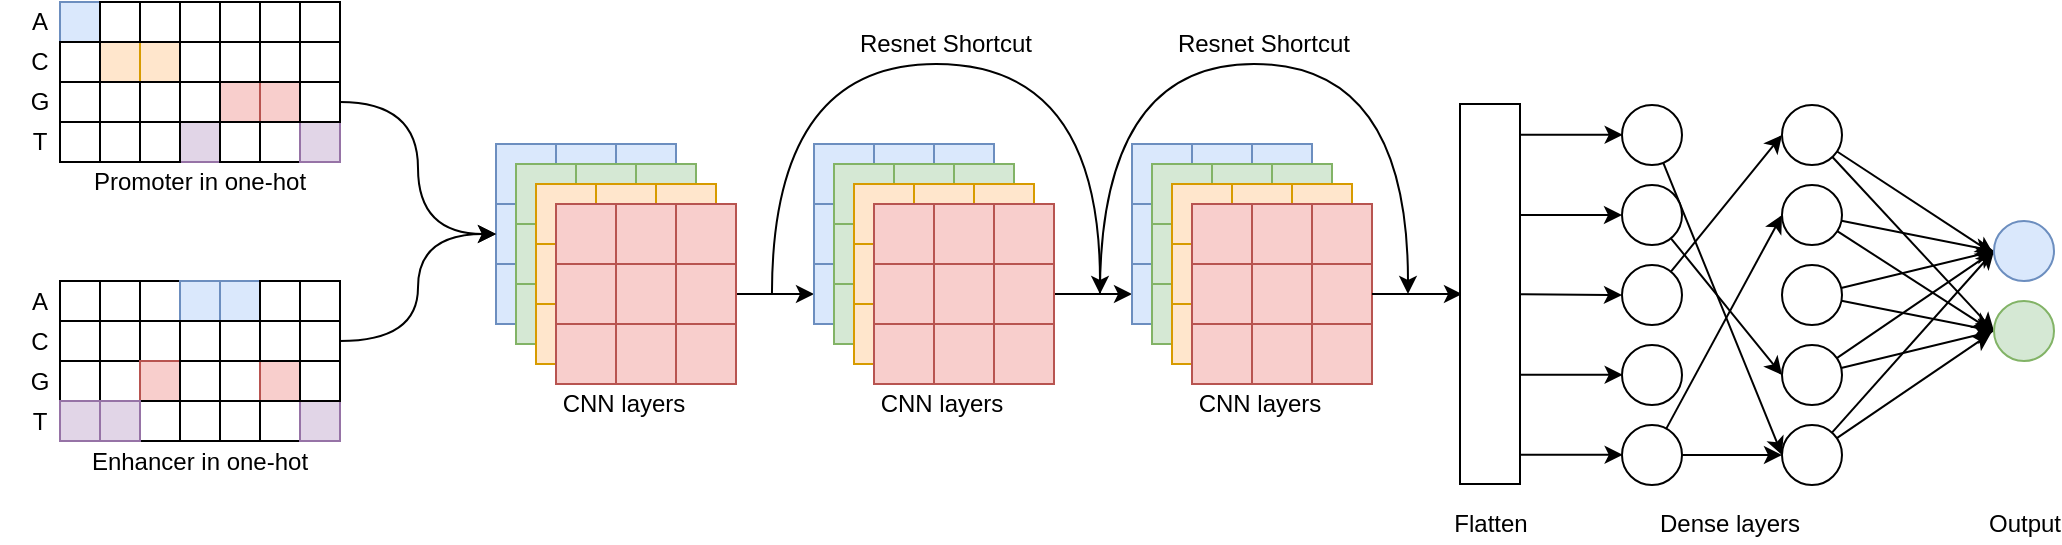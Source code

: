 <mxfile version="14.8.5" type="github">
  <diagram id="KxuiyelQ4g_LW83yEsCo" name="Page-1">
    <mxGraphModel dx="677" dy="363" grid="1" gridSize="10" guides="1" tooltips="1" connect="1" arrows="1" fold="1" page="1" pageScale="1" pageWidth="4681" pageHeight="3300" math="0" shadow="0">
      <root>
        <mxCell id="0" />
        <mxCell id="1" parent="0" />
        <mxCell id="kqRgGIrwKwdqKhj7u-J3-432" value="&lt;div&gt;CNN layers&lt;/div&gt;" style="text;html=1;strokeColor=none;fillColor=none;align=center;verticalAlign=middle;whiteSpace=wrap;rounded=0;" vertex="1" parent="1">
          <mxGeometry x="377" y="650" width="250" height="20" as="geometry" />
        </mxCell>
        <mxCell id="kqRgGIrwKwdqKhj7u-J3-433" value="" style="whiteSpace=wrap;html=1;aspect=fixed;fillColor=#dae8fc;strokeColor=#6c8ebf;" vertex="1" parent="1">
          <mxGeometry x="438" y="530" width="30" height="30" as="geometry" />
        </mxCell>
        <mxCell id="kqRgGIrwKwdqKhj7u-J3-434" value="" style="whiteSpace=wrap;html=1;aspect=fixed;fillColor=#dae8fc;strokeColor=#6c8ebf;" vertex="1" parent="1">
          <mxGeometry x="468" y="530" width="30" height="30" as="geometry" />
        </mxCell>
        <mxCell id="kqRgGIrwKwdqKhj7u-J3-435" value="" style="whiteSpace=wrap;html=1;aspect=fixed;fillColor=#dae8fc;strokeColor=#6c8ebf;" vertex="1" parent="1">
          <mxGeometry x="498" y="530" width="30" height="30" as="geometry" />
        </mxCell>
        <mxCell id="kqRgGIrwKwdqKhj7u-J3-436" value="" style="whiteSpace=wrap;html=1;aspect=fixed;fillColor=#dae8fc;strokeColor=#6c8ebf;" vertex="1" parent="1">
          <mxGeometry x="438" y="560" width="30" height="30" as="geometry" />
        </mxCell>
        <mxCell id="kqRgGIrwKwdqKhj7u-J3-437" value="" style="whiteSpace=wrap;html=1;aspect=fixed;fillColor=#dae8fc;strokeColor=#6c8ebf;" vertex="1" parent="1">
          <mxGeometry x="468" y="560" width="30" height="30" as="geometry" />
        </mxCell>
        <mxCell id="kqRgGIrwKwdqKhj7u-J3-438" value="" style="whiteSpace=wrap;html=1;aspect=fixed;fillColor=#dae8fc;strokeColor=#6c8ebf;" vertex="1" parent="1">
          <mxGeometry x="498" y="560" width="30" height="30" as="geometry" />
        </mxCell>
        <mxCell id="kqRgGIrwKwdqKhj7u-J3-439" value="" style="whiteSpace=wrap;html=1;aspect=fixed;fillColor=#dae8fc;strokeColor=#6c8ebf;" vertex="1" parent="1">
          <mxGeometry x="438" y="590" width="30" height="30" as="geometry" />
        </mxCell>
        <mxCell id="kqRgGIrwKwdqKhj7u-J3-440" value="" style="whiteSpace=wrap;html=1;aspect=fixed;fillColor=#dae8fc;strokeColor=#6c8ebf;" vertex="1" parent="1">
          <mxGeometry x="468" y="590" width="30" height="30" as="geometry" />
        </mxCell>
        <mxCell id="kqRgGIrwKwdqKhj7u-J3-441" value="" style="whiteSpace=wrap;html=1;aspect=fixed;fillColor=#dae8fc;strokeColor=#6c8ebf;" vertex="1" parent="1">
          <mxGeometry x="498" y="590" width="30" height="30" as="geometry" />
        </mxCell>
        <mxCell id="kqRgGIrwKwdqKhj7u-J3-442" value="" style="whiteSpace=wrap;html=1;aspect=fixed;fillColor=#d5e8d4;strokeColor=#82b366;" vertex="1" parent="1">
          <mxGeometry x="448" y="540" width="30" height="30" as="geometry" />
        </mxCell>
        <mxCell id="kqRgGIrwKwdqKhj7u-J3-443" value="" style="whiteSpace=wrap;html=1;aspect=fixed;fillColor=#d5e8d4;strokeColor=#82b366;" vertex="1" parent="1">
          <mxGeometry x="478" y="540" width="30" height="30" as="geometry" />
        </mxCell>
        <mxCell id="kqRgGIrwKwdqKhj7u-J3-444" value="" style="whiteSpace=wrap;html=1;aspect=fixed;fillColor=#d5e8d4;strokeColor=#82b366;" vertex="1" parent="1">
          <mxGeometry x="508" y="540" width="30" height="30" as="geometry" />
        </mxCell>
        <mxCell id="kqRgGIrwKwdqKhj7u-J3-445" value="" style="whiteSpace=wrap;html=1;aspect=fixed;fillColor=#d5e8d4;strokeColor=#82b366;" vertex="1" parent="1">
          <mxGeometry x="448" y="570" width="30" height="30" as="geometry" />
        </mxCell>
        <mxCell id="kqRgGIrwKwdqKhj7u-J3-446" value="" style="whiteSpace=wrap;html=1;aspect=fixed;fillColor=#d5e8d4;strokeColor=#82b366;" vertex="1" parent="1">
          <mxGeometry x="478" y="570" width="30" height="30" as="geometry" />
        </mxCell>
        <mxCell id="kqRgGIrwKwdqKhj7u-J3-447" value="" style="whiteSpace=wrap;html=1;aspect=fixed;fillColor=#d5e8d4;strokeColor=#82b366;" vertex="1" parent="1">
          <mxGeometry x="508" y="570" width="30" height="30" as="geometry" />
        </mxCell>
        <mxCell id="kqRgGIrwKwdqKhj7u-J3-448" value="" style="whiteSpace=wrap;html=1;aspect=fixed;fillColor=#d5e8d4;strokeColor=#82b366;" vertex="1" parent="1">
          <mxGeometry x="448" y="600" width="30" height="30" as="geometry" />
        </mxCell>
        <mxCell id="kqRgGIrwKwdqKhj7u-J3-449" value="" style="whiteSpace=wrap;html=1;aspect=fixed;fillColor=#d5e8d4;strokeColor=#82b366;" vertex="1" parent="1">
          <mxGeometry x="478" y="600" width="30" height="30" as="geometry" />
        </mxCell>
        <mxCell id="kqRgGIrwKwdqKhj7u-J3-450" value="" style="whiteSpace=wrap;html=1;aspect=fixed;fillColor=#d5e8d4;strokeColor=#82b366;" vertex="1" parent="1">
          <mxGeometry x="508" y="600" width="30" height="30" as="geometry" />
        </mxCell>
        <mxCell id="kqRgGIrwKwdqKhj7u-J3-451" value="" style="whiteSpace=wrap;html=1;aspect=fixed;fillColor=#ffe6cc;strokeColor=#d79b00;" vertex="1" parent="1">
          <mxGeometry x="458" y="550" width="30" height="30" as="geometry" />
        </mxCell>
        <mxCell id="kqRgGIrwKwdqKhj7u-J3-452" value="" style="whiteSpace=wrap;html=1;aspect=fixed;fillColor=#ffe6cc;strokeColor=#d79b00;" vertex="1" parent="1">
          <mxGeometry x="488" y="550" width="30" height="30" as="geometry" />
        </mxCell>
        <mxCell id="kqRgGIrwKwdqKhj7u-J3-453" value="" style="whiteSpace=wrap;html=1;aspect=fixed;fillColor=#ffe6cc;strokeColor=#d79b00;" vertex="1" parent="1">
          <mxGeometry x="518" y="550" width="30" height="30" as="geometry" />
        </mxCell>
        <mxCell id="kqRgGIrwKwdqKhj7u-J3-454" value="" style="whiteSpace=wrap;html=1;aspect=fixed;fillColor=#ffe6cc;strokeColor=#d79b00;" vertex="1" parent="1">
          <mxGeometry x="458" y="580" width="30" height="30" as="geometry" />
        </mxCell>
        <mxCell id="kqRgGIrwKwdqKhj7u-J3-455" value="" style="whiteSpace=wrap;html=1;aspect=fixed;fillColor=#ffe6cc;strokeColor=#d79b00;" vertex="1" parent="1">
          <mxGeometry x="488" y="580" width="30" height="30" as="geometry" />
        </mxCell>
        <mxCell id="kqRgGIrwKwdqKhj7u-J3-456" value="" style="whiteSpace=wrap;html=1;aspect=fixed;fillColor=#ffe6cc;strokeColor=#d79b00;" vertex="1" parent="1">
          <mxGeometry x="518" y="580" width="30" height="30" as="geometry" />
        </mxCell>
        <mxCell id="kqRgGIrwKwdqKhj7u-J3-457" value="" style="whiteSpace=wrap;html=1;aspect=fixed;fillColor=#ffe6cc;strokeColor=#d79b00;" vertex="1" parent="1">
          <mxGeometry x="458" y="610" width="30" height="30" as="geometry" />
        </mxCell>
        <mxCell id="kqRgGIrwKwdqKhj7u-J3-458" value="" style="whiteSpace=wrap;html=1;aspect=fixed;fillColor=#ffe6cc;strokeColor=#d79b00;" vertex="1" parent="1">
          <mxGeometry x="488" y="610" width="30" height="30" as="geometry" />
        </mxCell>
        <mxCell id="kqRgGIrwKwdqKhj7u-J3-459" value="" style="whiteSpace=wrap;html=1;aspect=fixed;fillColor=#ffe6cc;strokeColor=#d79b00;" vertex="1" parent="1">
          <mxGeometry x="518" y="610" width="30" height="30" as="geometry" />
        </mxCell>
        <mxCell id="kqRgGIrwKwdqKhj7u-J3-460" value="" style="whiteSpace=wrap;html=1;aspect=fixed;fillColor=#f8cecc;strokeColor=#b85450;" vertex="1" parent="1">
          <mxGeometry x="468" y="560" width="30" height="30" as="geometry" />
        </mxCell>
        <mxCell id="kqRgGIrwKwdqKhj7u-J3-461" value="" style="whiteSpace=wrap;html=1;aspect=fixed;fillColor=#f8cecc;strokeColor=#b85450;" vertex="1" parent="1">
          <mxGeometry x="498" y="560" width="30" height="30" as="geometry" />
        </mxCell>
        <mxCell id="kqRgGIrwKwdqKhj7u-J3-462" value="" style="whiteSpace=wrap;html=1;aspect=fixed;fillColor=#f8cecc;strokeColor=#b85450;" vertex="1" parent="1">
          <mxGeometry x="528" y="560" width="30" height="30" as="geometry" />
        </mxCell>
        <mxCell id="kqRgGIrwKwdqKhj7u-J3-463" value="" style="whiteSpace=wrap;html=1;aspect=fixed;fillColor=#f8cecc;strokeColor=#b85450;" vertex="1" parent="1">
          <mxGeometry x="468" y="590" width="30" height="30" as="geometry" />
        </mxCell>
        <mxCell id="kqRgGIrwKwdqKhj7u-J3-464" value="" style="whiteSpace=wrap;html=1;aspect=fixed;fillColor=#f8cecc;strokeColor=#b85450;" vertex="1" parent="1">
          <mxGeometry x="498" y="590" width="30" height="30" as="geometry" />
        </mxCell>
        <mxCell id="kqRgGIrwKwdqKhj7u-J3-543" style="edgeStyle=orthogonalEdgeStyle;curved=1;rounded=0;orthogonalLoop=1;jettySize=auto;html=1;entryX=0;entryY=0.5;entryDx=0;entryDy=0;" edge="1" parent="1" source="kqRgGIrwKwdqKhj7u-J3-465" target="kqRgGIrwKwdqKhj7u-J3-476">
          <mxGeometry relative="1" as="geometry" />
        </mxCell>
        <mxCell id="kqRgGIrwKwdqKhj7u-J3-465" value="" style="whiteSpace=wrap;html=1;aspect=fixed;fillColor=#f8cecc;strokeColor=#b85450;" vertex="1" parent="1">
          <mxGeometry x="528" y="590" width="30" height="30" as="geometry" />
        </mxCell>
        <mxCell id="kqRgGIrwKwdqKhj7u-J3-466" value="" style="whiteSpace=wrap;html=1;aspect=fixed;fillColor=#f8cecc;strokeColor=#b85450;" vertex="1" parent="1">
          <mxGeometry x="468" y="620" width="30" height="30" as="geometry" />
        </mxCell>
        <mxCell id="kqRgGIrwKwdqKhj7u-J3-467" value="" style="whiteSpace=wrap;html=1;aspect=fixed;fillColor=#f8cecc;strokeColor=#b85450;" vertex="1" parent="1">
          <mxGeometry x="498" y="620" width="30" height="30" as="geometry" />
        </mxCell>
        <mxCell id="kqRgGIrwKwdqKhj7u-J3-468" value="" style="whiteSpace=wrap;html=1;aspect=fixed;fillColor=#f8cecc;strokeColor=#b85450;" vertex="1" parent="1">
          <mxGeometry x="528" y="620" width="30" height="30" as="geometry" />
        </mxCell>
        <mxCell id="kqRgGIrwKwdqKhj7u-J3-469" value="&lt;div&gt;CNN layers&lt;/div&gt;" style="text;html=1;strokeColor=none;fillColor=none;align=center;verticalAlign=middle;whiteSpace=wrap;rounded=0;" vertex="1" parent="1">
          <mxGeometry x="536" y="650" width="250" height="20" as="geometry" />
        </mxCell>
        <mxCell id="kqRgGIrwKwdqKhj7u-J3-470" value="" style="whiteSpace=wrap;html=1;aspect=fixed;fillColor=#dae8fc;strokeColor=#6c8ebf;" vertex="1" parent="1">
          <mxGeometry x="597" y="530" width="30" height="30" as="geometry" />
        </mxCell>
        <mxCell id="kqRgGIrwKwdqKhj7u-J3-471" value="" style="whiteSpace=wrap;html=1;aspect=fixed;fillColor=#dae8fc;strokeColor=#6c8ebf;" vertex="1" parent="1">
          <mxGeometry x="627" y="530" width="30" height="30" as="geometry" />
        </mxCell>
        <mxCell id="kqRgGIrwKwdqKhj7u-J3-472" value="" style="whiteSpace=wrap;html=1;aspect=fixed;fillColor=#dae8fc;strokeColor=#6c8ebf;" vertex="1" parent="1">
          <mxGeometry x="657" y="530" width="30" height="30" as="geometry" />
        </mxCell>
        <mxCell id="kqRgGIrwKwdqKhj7u-J3-473" value="" style="whiteSpace=wrap;html=1;aspect=fixed;fillColor=#dae8fc;strokeColor=#6c8ebf;" vertex="1" parent="1">
          <mxGeometry x="597" y="560" width="30" height="30" as="geometry" />
        </mxCell>
        <mxCell id="kqRgGIrwKwdqKhj7u-J3-474" value="" style="whiteSpace=wrap;html=1;aspect=fixed;fillColor=#dae8fc;strokeColor=#6c8ebf;" vertex="1" parent="1">
          <mxGeometry x="627" y="560" width="30" height="30" as="geometry" />
        </mxCell>
        <mxCell id="kqRgGIrwKwdqKhj7u-J3-475" value="" style="whiteSpace=wrap;html=1;aspect=fixed;fillColor=#dae8fc;strokeColor=#6c8ebf;" vertex="1" parent="1">
          <mxGeometry x="657" y="560" width="30" height="30" as="geometry" />
        </mxCell>
        <mxCell id="kqRgGIrwKwdqKhj7u-J3-476" value="" style="whiteSpace=wrap;html=1;aspect=fixed;fillColor=#dae8fc;strokeColor=#6c8ebf;" vertex="1" parent="1">
          <mxGeometry x="597" y="590" width="30" height="30" as="geometry" />
        </mxCell>
        <mxCell id="kqRgGIrwKwdqKhj7u-J3-477" value="" style="whiteSpace=wrap;html=1;aspect=fixed;fillColor=#dae8fc;strokeColor=#6c8ebf;" vertex="1" parent="1">
          <mxGeometry x="627" y="590" width="30" height="30" as="geometry" />
        </mxCell>
        <mxCell id="kqRgGIrwKwdqKhj7u-J3-478" value="" style="whiteSpace=wrap;html=1;aspect=fixed;fillColor=#dae8fc;strokeColor=#6c8ebf;" vertex="1" parent="1">
          <mxGeometry x="657" y="590" width="30" height="30" as="geometry" />
        </mxCell>
        <mxCell id="kqRgGIrwKwdqKhj7u-J3-479" value="" style="whiteSpace=wrap;html=1;aspect=fixed;fillColor=#d5e8d4;strokeColor=#82b366;" vertex="1" parent="1">
          <mxGeometry x="607" y="540" width="30" height="30" as="geometry" />
        </mxCell>
        <mxCell id="kqRgGIrwKwdqKhj7u-J3-480" value="" style="whiteSpace=wrap;html=1;aspect=fixed;fillColor=#d5e8d4;strokeColor=#82b366;" vertex="1" parent="1">
          <mxGeometry x="637" y="540" width="30" height="30" as="geometry" />
        </mxCell>
        <mxCell id="kqRgGIrwKwdqKhj7u-J3-481" value="" style="whiteSpace=wrap;html=1;aspect=fixed;fillColor=#d5e8d4;strokeColor=#82b366;" vertex="1" parent="1">
          <mxGeometry x="667" y="540" width="30" height="30" as="geometry" />
        </mxCell>
        <mxCell id="kqRgGIrwKwdqKhj7u-J3-482" value="" style="whiteSpace=wrap;html=1;aspect=fixed;fillColor=#d5e8d4;strokeColor=#82b366;" vertex="1" parent="1">
          <mxGeometry x="607" y="570" width="30" height="30" as="geometry" />
        </mxCell>
        <mxCell id="kqRgGIrwKwdqKhj7u-J3-483" value="" style="whiteSpace=wrap;html=1;aspect=fixed;fillColor=#d5e8d4;strokeColor=#82b366;" vertex="1" parent="1">
          <mxGeometry x="637" y="570" width="30" height="30" as="geometry" />
        </mxCell>
        <mxCell id="kqRgGIrwKwdqKhj7u-J3-484" value="" style="whiteSpace=wrap;html=1;aspect=fixed;fillColor=#d5e8d4;strokeColor=#82b366;" vertex="1" parent="1">
          <mxGeometry x="667" y="570" width="30" height="30" as="geometry" />
        </mxCell>
        <mxCell id="kqRgGIrwKwdqKhj7u-J3-485" value="" style="whiteSpace=wrap;html=1;aspect=fixed;fillColor=#d5e8d4;strokeColor=#82b366;" vertex="1" parent="1">
          <mxGeometry x="607" y="600" width="30" height="30" as="geometry" />
        </mxCell>
        <mxCell id="kqRgGIrwKwdqKhj7u-J3-486" value="" style="whiteSpace=wrap;html=1;aspect=fixed;fillColor=#d5e8d4;strokeColor=#82b366;" vertex="1" parent="1">
          <mxGeometry x="637" y="600" width="30" height="30" as="geometry" />
        </mxCell>
        <mxCell id="kqRgGIrwKwdqKhj7u-J3-487" value="" style="whiteSpace=wrap;html=1;aspect=fixed;fillColor=#d5e8d4;strokeColor=#82b366;" vertex="1" parent="1">
          <mxGeometry x="667" y="600" width="30" height="30" as="geometry" />
        </mxCell>
        <mxCell id="kqRgGIrwKwdqKhj7u-J3-488" value="" style="whiteSpace=wrap;html=1;aspect=fixed;fillColor=#ffe6cc;strokeColor=#d79b00;" vertex="1" parent="1">
          <mxGeometry x="617" y="550" width="30" height="30" as="geometry" />
        </mxCell>
        <mxCell id="kqRgGIrwKwdqKhj7u-J3-489" value="" style="whiteSpace=wrap;html=1;aspect=fixed;fillColor=#ffe6cc;strokeColor=#d79b00;" vertex="1" parent="1">
          <mxGeometry x="647" y="550" width="30" height="30" as="geometry" />
        </mxCell>
        <mxCell id="kqRgGIrwKwdqKhj7u-J3-490" value="" style="whiteSpace=wrap;html=1;aspect=fixed;fillColor=#ffe6cc;strokeColor=#d79b00;" vertex="1" parent="1">
          <mxGeometry x="677" y="550" width="30" height="30" as="geometry" />
        </mxCell>
        <mxCell id="kqRgGIrwKwdqKhj7u-J3-491" value="" style="whiteSpace=wrap;html=1;aspect=fixed;fillColor=#ffe6cc;strokeColor=#d79b00;" vertex="1" parent="1">
          <mxGeometry x="617" y="580" width="30" height="30" as="geometry" />
        </mxCell>
        <mxCell id="kqRgGIrwKwdqKhj7u-J3-492" value="" style="whiteSpace=wrap;html=1;aspect=fixed;fillColor=#ffe6cc;strokeColor=#d79b00;" vertex="1" parent="1">
          <mxGeometry x="647" y="580" width="30" height="30" as="geometry" />
        </mxCell>
        <mxCell id="kqRgGIrwKwdqKhj7u-J3-493" value="" style="whiteSpace=wrap;html=1;aspect=fixed;fillColor=#ffe6cc;strokeColor=#d79b00;" vertex="1" parent="1">
          <mxGeometry x="677" y="580" width="30" height="30" as="geometry" />
        </mxCell>
        <mxCell id="kqRgGIrwKwdqKhj7u-J3-494" value="" style="whiteSpace=wrap;html=1;aspect=fixed;fillColor=#ffe6cc;strokeColor=#d79b00;" vertex="1" parent="1">
          <mxGeometry x="617" y="610" width="30" height="30" as="geometry" />
        </mxCell>
        <mxCell id="kqRgGIrwKwdqKhj7u-J3-495" value="" style="whiteSpace=wrap;html=1;aspect=fixed;fillColor=#ffe6cc;strokeColor=#d79b00;" vertex="1" parent="1">
          <mxGeometry x="647" y="610" width="30" height="30" as="geometry" />
        </mxCell>
        <mxCell id="kqRgGIrwKwdqKhj7u-J3-496" value="" style="whiteSpace=wrap;html=1;aspect=fixed;fillColor=#ffe6cc;strokeColor=#d79b00;" vertex="1" parent="1">
          <mxGeometry x="677" y="610" width="30" height="30" as="geometry" />
        </mxCell>
        <mxCell id="kqRgGIrwKwdqKhj7u-J3-497" value="" style="whiteSpace=wrap;html=1;aspect=fixed;fillColor=#f8cecc;strokeColor=#b85450;" vertex="1" parent="1">
          <mxGeometry x="627" y="560" width="30" height="30" as="geometry" />
        </mxCell>
        <mxCell id="kqRgGIrwKwdqKhj7u-J3-498" value="" style="whiteSpace=wrap;html=1;aspect=fixed;fillColor=#f8cecc;strokeColor=#b85450;" vertex="1" parent="1">
          <mxGeometry x="657" y="560" width="30" height="30" as="geometry" />
        </mxCell>
        <mxCell id="kqRgGIrwKwdqKhj7u-J3-499" value="" style="whiteSpace=wrap;html=1;aspect=fixed;fillColor=#f8cecc;strokeColor=#b85450;" vertex="1" parent="1">
          <mxGeometry x="687" y="560" width="30" height="30" as="geometry" />
        </mxCell>
        <mxCell id="kqRgGIrwKwdqKhj7u-J3-500" value="" style="whiteSpace=wrap;html=1;aspect=fixed;fillColor=#f8cecc;strokeColor=#b85450;" vertex="1" parent="1">
          <mxGeometry x="627" y="590" width="30" height="30" as="geometry" />
        </mxCell>
        <mxCell id="kqRgGIrwKwdqKhj7u-J3-501" value="" style="whiteSpace=wrap;html=1;aspect=fixed;fillColor=#f8cecc;strokeColor=#b85450;" vertex="1" parent="1">
          <mxGeometry x="657" y="590" width="30" height="30" as="geometry" />
        </mxCell>
        <mxCell id="kqRgGIrwKwdqKhj7u-J3-544" style="edgeStyle=orthogonalEdgeStyle;curved=1;rounded=0;orthogonalLoop=1;jettySize=auto;html=1;entryX=0;entryY=0.5;entryDx=0;entryDy=0;" edge="1" parent="1" source="kqRgGIrwKwdqKhj7u-J3-502" target="kqRgGIrwKwdqKhj7u-J3-513">
          <mxGeometry relative="1" as="geometry" />
        </mxCell>
        <mxCell id="kqRgGIrwKwdqKhj7u-J3-502" value="" style="whiteSpace=wrap;html=1;aspect=fixed;fillColor=#f8cecc;strokeColor=#b85450;" vertex="1" parent="1">
          <mxGeometry x="687" y="590" width="30" height="30" as="geometry" />
        </mxCell>
        <mxCell id="kqRgGIrwKwdqKhj7u-J3-503" value="" style="whiteSpace=wrap;html=1;aspect=fixed;fillColor=#f8cecc;strokeColor=#b85450;" vertex="1" parent="1">
          <mxGeometry x="627" y="620" width="30" height="30" as="geometry" />
        </mxCell>
        <mxCell id="kqRgGIrwKwdqKhj7u-J3-504" value="" style="whiteSpace=wrap;html=1;aspect=fixed;fillColor=#f8cecc;strokeColor=#b85450;" vertex="1" parent="1">
          <mxGeometry x="657" y="620" width="30" height="30" as="geometry" />
        </mxCell>
        <mxCell id="kqRgGIrwKwdqKhj7u-J3-505" value="" style="whiteSpace=wrap;html=1;aspect=fixed;fillColor=#f8cecc;strokeColor=#b85450;" vertex="1" parent="1">
          <mxGeometry x="687" y="620" width="30" height="30" as="geometry" />
        </mxCell>
        <mxCell id="kqRgGIrwKwdqKhj7u-J3-506" value="&lt;div&gt;CNN layers&lt;/div&gt;" style="text;html=1;strokeColor=none;fillColor=none;align=center;verticalAlign=middle;whiteSpace=wrap;rounded=0;" vertex="1" parent="1">
          <mxGeometry x="695" y="650" width="250" height="20" as="geometry" />
        </mxCell>
        <mxCell id="kqRgGIrwKwdqKhj7u-J3-507" value="" style="whiteSpace=wrap;html=1;aspect=fixed;fillColor=#dae8fc;strokeColor=#6c8ebf;" vertex="1" parent="1">
          <mxGeometry x="756" y="530" width="30" height="30" as="geometry" />
        </mxCell>
        <mxCell id="kqRgGIrwKwdqKhj7u-J3-508" value="" style="whiteSpace=wrap;html=1;aspect=fixed;fillColor=#dae8fc;strokeColor=#6c8ebf;" vertex="1" parent="1">
          <mxGeometry x="786" y="530" width="30" height="30" as="geometry" />
        </mxCell>
        <mxCell id="kqRgGIrwKwdqKhj7u-J3-509" value="" style="whiteSpace=wrap;html=1;aspect=fixed;fillColor=#dae8fc;strokeColor=#6c8ebf;" vertex="1" parent="1">
          <mxGeometry x="816" y="530" width="30" height="30" as="geometry" />
        </mxCell>
        <mxCell id="kqRgGIrwKwdqKhj7u-J3-510" value="" style="whiteSpace=wrap;html=1;aspect=fixed;fillColor=#dae8fc;strokeColor=#6c8ebf;" vertex="1" parent="1">
          <mxGeometry x="756" y="560" width="30" height="30" as="geometry" />
        </mxCell>
        <mxCell id="kqRgGIrwKwdqKhj7u-J3-511" value="" style="whiteSpace=wrap;html=1;aspect=fixed;fillColor=#dae8fc;strokeColor=#6c8ebf;" vertex="1" parent="1">
          <mxGeometry x="786" y="560" width="30" height="30" as="geometry" />
        </mxCell>
        <mxCell id="kqRgGIrwKwdqKhj7u-J3-512" value="" style="whiteSpace=wrap;html=1;aspect=fixed;fillColor=#dae8fc;strokeColor=#6c8ebf;" vertex="1" parent="1">
          <mxGeometry x="816" y="560" width="30" height="30" as="geometry" />
        </mxCell>
        <mxCell id="kqRgGIrwKwdqKhj7u-J3-513" value="" style="whiteSpace=wrap;html=1;aspect=fixed;fillColor=#dae8fc;strokeColor=#6c8ebf;" vertex="1" parent="1">
          <mxGeometry x="756" y="590" width="30" height="30" as="geometry" />
        </mxCell>
        <mxCell id="kqRgGIrwKwdqKhj7u-J3-514" value="" style="whiteSpace=wrap;html=1;aspect=fixed;fillColor=#dae8fc;strokeColor=#6c8ebf;" vertex="1" parent="1">
          <mxGeometry x="786" y="590" width="30" height="30" as="geometry" />
        </mxCell>
        <mxCell id="kqRgGIrwKwdqKhj7u-J3-515" value="" style="whiteSpace=wrap;html=1;aspect=fixed;fillColor=#dae8fc;strokeColor=#6c8ebf;" vertex="1" parent="1">
          <mxGeometry x="816" y="590" width="30" height="30" as="geometry" />
        </mxCell>
        <mxCell id="kqRgGIrwKwdqKhj7u-J3-516" value="" style="whiteSpace=wrap;html=1;aspect=fixed;fillColor=#d5e8d4;strokeColor=#82b366;" vertex="1" parent="1">
          <mxGeometry x="766" y="540" width="30" height="30" as="geometry" />
        </mxCell>
        <mxCell id="kqRgGIrwKwdqKhj7u-J3-517" value="" style="whiteSpace=wrap;html=1;aspect=fixed;fillColor=#d5e8d4;strokeColor=#82b366;" vertex="1" parent="1">
          <mxGeometry x="796" y="540" width="30" height="30" as="geometry" />
        </mxCell>
        <mxCell id="kqRgGIrwKwdqKhj7u-J3-518" value="" style="whiteSpace=wrap;html=1;aspect=fixed;fillColor=#d5e8d4;strokeColor=#82b366;" vertex="1" parent="1">
          <mxGeometry x="826" y="540" width="30" height="30" as="geometry" />
        </mxCell>
        <mxCell id="kqRgGIrwKwdqKhj7u-J3-519" value="" style="whiteSpace=wrap;html=1;aspect=fixed;fillColor=#d5e8d4;strokeColor=#82b366;" vertex="1" parent="1">
          <mxGeometry x="766" y="570" width="30" height="30" as="geometry" />
        </mxCell>
        <mxCell id="kqRgGIrwKwdqKhj7u-J3-520" value="" style="whiteSpace=wrap;html=1;aspect=fixed;fillColor=#d5e8d4;strokeColor=#82b366;" vertex="1" parent="1">
          <mxGeometry x="796" y="570" width="30" height="30" as="geometry" />
        </mxCell>
        <mxCell id="kqRgGIrwKwdqKhj7u-J3-521" value="" style="whiteSpace=wrap;html=1;aspect=fixed;fillColor=#d5e8d4;strokeColor=#82b366;" vertex="1" parent="1">
          <mxGeometry x="826" y="570" width="30" height="30" as="geometry" />
        </mxCell>
        <mxCell id="kqRgGIrwKwdqKhj7u-J3-522" value="" style="whiteSpace=wrap;html=1;aspect=fixed;fillColor=#d5e8d4;strokeColor=#82b366;" vertex="1" parent="1">
          <mxGeometry x="766" y="600" width="30" height="30" as="geometry" />
        </mxCell>
        <mxCell id="kqRgGIrwKwdqKhj7u-J3-523" value="" style="whiteSpace=wrap;html=1;aspect=fixed;fillColor=#d5e8d4;strokeColor=#82b366;" vertex="1" parent="1">
          <mxGeometry x="796" y="600" width="30" height="30" as="geometry" />
        </mxCell>
        <mxCell id="kqRgGIrwKwdqKhj7u-J3-524" value="" style="whiteSpace=wrap;html=1;aspect=fixed;fillColor=#d5e8d4;strokeColor=#82b366;" vertex="1" parent="1">
          <mxGeometry x="826" y="600" width="30" height="30" as="geometry" />
        </mxCell>
        <mxCell id="kqRgGIrwKwdqKhj7u-J3-525" value="" style="whiteSpace=wrap;html=1;aspect=fixed;fillColor=#ffe6cc;strokeColor=#d79b00;" vertex="1" parent="1">
          <mxGeometry x="776" y="550" width="30" height="30" as="geometry" />
        </mxCell>
        <mxCell id="kqRgGIrwKwdqKhj7u-J3-526" value="" style="whiteSpace=wrap;html=1;aspect=fixed;fillColor=#ffe6cc;strokeColor=#d79b00;" vertex="1" parent="1">
          <mxGeometry x="806" y="550" width="30" height="30" as="geometry" />
        </mxCell>
        <mxCell id="kqRgGIrwKwdqKhj7u-J3-527" value="" style="whiteSpace=wrap;html=1;aspect=fixed;fillColor=#ffe6cc;strokeColor=#d79b00;" vertex="1" parent="1">
          <mxGeometry x="836" y="550" width="30" height="30" as="geometry" />
        </mxCell>
        <mxCell id="kqRgGIrwKwdqKhj7u-J3-528" value="" style="whiteSpace=wrap;html=1;aspect=fixed;fillColor=#ffe6cc;strokeColor=#d79b00;" vertex="1" parent="1">
          <mxGeometry x="776" y="580" width="30" height="30" as="geometry" />
        </mxCell>
        <mxCell id="kqRgGIrwKwdqKhj7u-J3-529" value="" style="whiteSpace=wrap;html=1;aspect=fixed;fillColor=#ffe6cc;strokeColor=#d79b00;" vertex="1" parent="1">
          <mxGeometry x="806" y="580" width="30" height="30" as="geometry" />
        </mxCell>
        <mxCell id="kqRgGIrwKwdqKhj7u-J3-530" value="" style="whiteSpace=wrap;html=1;aspect=fixed;fillColor=#ffe6cc;strokeColor=#d79b00;" vertex="1" parent="1">
          <mxGeometry x="836" y="580" width="30" height="30" as="geometry" />
        </mxCell>
        <mxCell id="kqRgGIrwKwdqKhj7u-J3-531" value="" style="whiteSpace=wrap;html=1;aspect=fixed;fillColor=#ffe6cc;strokeColor=#d79b00;" vertex="1" parent="1">
          <mxGeometry x="776" y="610" width="30" height="30" as="geometry" />
        </mxCell>
        <mxCell id="kqRgGIrwKwdqKhj7u-J3-532" value="" style="whiteSpace=wrap;html=1;aspect=fixed;fillColor=#ffe6cc;strokeColor=#d79b00;" vertex="1" parent="1">
          <mxGeometry x="806" y="610" width="30" height="30" as="geometry" />
        </mxCell>
        <mxCell id="kqRgGIrwKwdqKhj7u-J3-533" value="" style="whiteSpace=wrap;html=1;aspect=fixed;fillColor=#ffe6cc;strokeColor=#d79b00;" vertex="1" parent="1">
          <mxGeometry x="836" y="610" width="30" height="30" as="geometry" />
        </mxCell>
        <mxCell id="kqRgGIrwKwdqKhj7u-J3-534" value="" style="whiteSpace=wrap;html=1;aspect=fixed;fillColor=#f8cecc;strokeColor=#b85450;" vertex="1" parent="1">
          <mxGeometry x="786" y="560" width="30" height="30" as="geometry" />
        </mxCell>
        <mxCell id="kqRgGIrwKwdqKhj7u-J3-535" value="" style="whiteSpace=wrap;html=1;aspect=fixed;fillColor=#f8cecc;strokeColor=#b85450;" vertex="1" parent="1">
          <mxGeometry x="816" y="560" width="30" height="30" as="geometry" />
        </mxCell>
        <mxCell id="kqRgGIrwKwdqKhj7u-J3-536" value="" style="whiteSpace=wrap;html=1;aspect=fixed;fillColor=#f8cecc;strokeColor=#b85450;" vertex="1" parent="1">
          <mxGeometry x="846" y="560" width="30" height="30" as="geometry" />
        </mxCell>
        <mxCell id="kqRgGIrwKwdqKhj7u-J3-537" value="" style="whiteSpace=wrap;html=1;aspect=fixed;fillColor=#f8cecc;strokeColor=#b85450;" vertex="1" parent="1">
          <mxGeometry x="786" y="590" width="30" height="30" as="geometry" />
        </mxCell>
        <mxCell id="kqRgGIrwKwdqKhj7u-J3-538" value="" style="whiteSpace=wrap;html=1;aspect=fixed;fillColor=#f8cecc;strokeColor=#b85450;" vertex="1" parent="1">
          <mxGeometry x="816" y="590" width="30" height="30" as="geometry" />
        </mxCell>
        <mxCell id="kqRgGIrwKwdqKhj7u-J3-539" value="" style="whiteSpace=wrap;html=1;aspect=fixed;fillColor=#f8cecc;strokeColor=#b85450;" vertex="1" parent="1">
          <mxGeometry x="846" y="590" width="30" height="30" as="geometry" />
        </mxCell>
        <mxCell id="kqRgGIrwKwdqKhj7u-J3-540" value="" style="whiteSpace=wrap;html=1;aspect=fixed;fillColor=#f8cecc;strokeColor=#b85450;" vertex="1" parent="1">
          <mxGeometry x="786" y="620" width="30" height="30" as="geometry" />
        </mxCell>
        <mxCell id="kqRgGIrwKwdqKhj7u-J3-541" value="" style="whiteSpace=wrap;html=1;aspect=fixed;fillColor=#f8cecc;strokeColor=#b85450;" vertex="1" parent="1">
          <mxGeometry x="816" y="620" width="30" height="30" as="geometry" />
        </mxCell>
        <mxCell id="kqRgGIrwKwdqKhj7u-J3-542" value="" style="whiteSpace=wrap;html=1;aspect=fixed;fillColor=#f8cecc;strokeColor=#b85450;" vertex="1" parent="1">
          <mxGeometry x="846" y="620" width="30" height="30" as="geometry" />
        </mxCell>
        <mxCell id="kqRgGIrwKwdqKhj7u-J3-545" style="edgeStyle=orthogonalEdgeStyle;curved=1;rounded=0;orthogonalLoop=1;jettySize=auto;html=1;" edge="1" parent="1">
          <mxGeometry relative="1" as="geometry">
            <mxPoint x="740" y="605" as="targetPoint" />
            <mxPoint x="575.97" y="604.97" as="sourcePoint" />
            <Array as="points">
              <mxPoint x="576" y="490" />
              <mxPoint x="740" y="490" />
            </Array>
          </mxGeometry>
        </mxCell>
        <mxCell id="kqRgGIrwKwdqKhj7u-J3-546" value="Resnet Shortcut" style="text;html=1;strokeColor=none;fillColor=none;align=center;verticalAlign=middle;whiteSpace=wrap;rounded=0;" vertex="1" parent="1">
          <mxGeometry x="697" y="470" width="250" height="20" as="geometry" />
        </mxCell>
        <mxCell id="kqRgGIrwKwdqKhj7u-J3-547" style="edgeStyle=orthogonalEdgeStyle;rounded=0;orthogonalLoop=1;jettySize=auto;html=1;entryX=0;entryY=0.5;entryDx=0;entryDy=0;" edge="1" parent="1">
          <mxGeometry relative="1" as="geometry">
            <mxPoint x="876" y="605" as="sourcePoint" />
            <mxPoint x="921" y="605" as="targetPoint" />
            <Array as="points">
              <mxPoint x="891" y="605" />
              <mxPoint x="891" y="605" />
            </Array>
          </mxGeometry>
        </mxCell>
        <mxCell id="kqRgGIrwKwdqKhj7u-J3-571" value="Dense layers" style="text;html=1;strokeColor=none;fillColor=none;align=center;verticalAlign=middle;whiteSpace=wrap;rounded=0;" vertex="1" parent="1">
          <mxGeometry x="1010" y="709.5" width="90" height="20" as="geometry" />
        </mxCell>
        <mxCell id="kqRgGIrwKwdqKhj7u-J3-572" value="Flatten" style="text;html=1;strokeColor=none;fillColor=none;align=center;verticalAlign=middle;whiteSpace=wrap;rounded=0;" vertex="1" parent="1">
          <mxGeometry x="924.5" y="709.5" width="21" height="20" as="geometry" />
        </mxCell>
        <mxCell id="kqRgGIrwKwdqKhj7u-J3-573" style="edgeStyle=none;rounded=1;jumpSize=20;orthogonalLoop=1;jettySize=auto;html=1;entryX=0;entryY=0.5;entryDx=0;entryDy=0;strokeWidth=1;" edge="1" parent="1" source="kqRgGIrwKwdqKhj7u-J3-574" target="kqRgGIrwKwdqKhj7u-J3-597">
          <mxGeometry relative="1" as="geometry" />
        </mxCell>
        <mxCell id="kqRgGIrwKwdqKhj7u-J3-574" value="" style="ellipse;whiteSpace=wrap;html=1;aspect=fixed;" vertex="1" parent="1">
          <mxGeometry x="1001" y="510.5" width="30" height="30" as="geometry" />
        </mxCell>
        <mxCell id="kqRgGIrwKwdqKhj7u-J3-575" style="edgeStyle=none;rounded=1;jumpSize=20;orthogonalLoop=1;jettySize=auto;html=1;entryX=0;entryY=0.5;entryDx=0;entryDy=0;strokeWidth=1;" edge="1" parent="1" source="kqRgGIrwKwdqKhj7u-J3-576" target="kqRgGIrwKwdqKhj7u-J3-594">
          <mxGeometry relative="1" as="geometry" />
        </mxCell>
        <mxCell id="kqRgGIrwKwdqKhj7u-J3-576" value="" style="ellipse;whiteSpace=wrap;html=1;aspect=fixed;" vertex="1" parent="1">
          <mxGeometry x="1001" y="550.5" width="30" height="30" as="geometry" />
        </mxCell>
        <mxCell id="kqRgGIrwKwdqKhj7u-J3-577" style="edgeStyle=none;rounded=1;jumpSize=20;orthogonalLoop=1;jettySize=auto;html=1;entryX=0;entryY=0.5;entryDx=0;entryDy=0;strokeWidth=1;" edge="1" parent="1" source="kqRgGIrwKwdqKhj7u-J3-578" target="kqRgGIrwKwdqKhj7u-J3-585">
          <mxGeometry relative="1" as="geometry" />
        </mxCell>
        <mxCell id="kqRgGIrwKwdqKhj7u-J3-578" value="" style="ellipse;whiteSpace=wrap;html=1;aspect=fixed;" vertex="1" parent="1">
          <mxGeometry x="1001" y="590.5" width="30" height="30" as="geometry" />
        </mxCell>
        <mxCell id="kqRgGIrwKwdqKhj7u-J3-579" value="" style="ellipse;whiteSpace=wrap;html=1;aspect=fixed;" vertex="1" parent="1">
          <mxGeometry x="1001" y="630.5" width="30" height="30" as="geometry" />
        </mxCell>
        <mxCell id="kqRgGIrwKwdqKhj7u-J3-580" style="edgeStyle=none;rounded=1;jumpSize=20;orthogonalLoop=1;jettySize=auto;html=1;entryX=0;entryY=0.5;entryDx=0;entryDy=0;strokeWidth=1;" edge="1" parent="1" source="kqRgGIrwKwdqKhj7u-J3-582" target="kqRgGIrwKwdqKhj7u-J3-588">
          <mxGeometry relative="1" as="geometry" />
        </mxCell>
        <mxCell id="kqRgGIrwKwdqKhj7u-J3-581" style="edgeStyle=none;rounded=1;jumpSize=20;orthogonalLoop=1;jettySize=auto;html=1;entryX=0;entryY=0.5;entryDx=0;entryDy=0;strokeWidth=1;" edge="1" parent="1" source="kqRgGIrwKwdqKhj7u-J3-582" target="kqRgGIrwKwdqKhj7u-J3-597">
          <mxGeometry relative="1" as="geometry" />
        </mxCell>
        <mxCell id="kqRgGIrwKwdqKhj7u-J3-582" value="" style="ellipse;whiteSpace=wrap;html=1;aspect=fixed;" vertex="1" parent="1">
          <mxGeometry x="1001" y="670.5" width="30" height="30" as="geometry" />
        </mxCell>
        <mxCell id="kqRgGIrwKwdqKhj7u-J3-583" style="edgeStyle=none;rounded=1;jumpSize=20;orthogonalLoop=1;jettySize=auto;html=1;entryX=0;entryY=0.5;entryDx=0;entryDy=0;strokeWidth=1;" edge="1" parent="1" source="kqRgGIrwKwdqKhj7u-J3-585" target="kqRgGIrwKwdqKhj7u-J3-600">
          <mxGeometry relative="1" as="geometry" />
        </mxCell>
        <mxCell id="kqRgGIrwKwdqKhj7u-J3-584" style="edgeStyle=none;rounded=1;jumpSize=20;orthogonalLoop=1;jettySize=auto;html=1;strokeWidth=1;entryX=-0.001;entryY=0.557;entryDx=0;entryDy=0;entryPerimeter=0;" edge="1" parent="1" source="kqRgGIrwKwdqKhj7u-J3-585" target="kqRgGIrwKwdqKhj7u-J3-599">
          <mxGeometry relative="1" as="geometry">
            <mxPoint x="1181" y="605.5" as="targetPoint" />
          </mxGeometry>
        </mxCell>
        <mxCell id="kqRgGIrwKwdqKhj7u-J3-585" value="" style="ellipse;whiteSpace=wrap;html=1;aspect=fixed;" vertex="1" parent="1">
          <mxGeometry x="1081" y="510.5" width="30" height="30" as="geometry" />
        </mxCell>
        <mxCell id="kqRgGIrwKwdqKhj7u-J3-586" style="edgeStyle=none;rounded=1;jumpSize=20;orthogonalLoop=1;jettySize=auto;html=1;entryX=0;entryY=0.5;entryDx=0;entryDy=0;strokeWidth=1;" edge="1" parent="1" source="kqRgGIrwKwdqKhj7u-J3-588" target="kqRgGIrwKwdqKhj7u-J3-599">
          <mxGeometry relative="1" as="geometry" />
        </mxCell>
        <mxCell id="kqRgGIrwKwdqKhj7u-J3-587" style="edgeStyle=none;rounded=1;jumpSize=20;orthogonalLoop=1;jettySize=auto;html=1;strokeWidth=1;entryX=-0.057;entryY=0.483;entryDx=0;entryDy=0;entryPerimeter=0;" edge="1" parent="1" source="kqRgGIrwKwdqKhj7u-J3-588" target="kqRgGIrwKwdqKhj7u-J3-600">
          <mxGeometry relative="1" as="geometry">
            <mxPoint x="1191" y="645.5" as="targetPoint" />
          </mxGeometry>
        </mxCell>
        <mxCell id="kqRgGIrwKwdqKhj7u-J3-588" value="" style="ellipse;whiteSpace=wrap;html=1;aspect=fixed;" vertex="1" parent="1">
          <mxGeometry x="1081" y="550.5" width="30" height="30" as="geometry" />
        </mxCell>
        <mxCell id="kqRgGIrwKwdqKhj7u-J3-589" style="edgeStyle=none;rounded=1;jumpSize=20;orthogonalLoop=1;jettySize=auto;html=1;entryX=0;entryY=0.5;entryDx=0;entryDy=0;strokeWidth=1;" edge="1" parent="1" source="kqRgGIrwKwdqKhj7u-J3-591" target="kqRgGIrwKwdqKhj7u-J3-600">
          <mxGeometry relative="1" as="geometry" />
        </mxCell>
        <mxCell id="kqRgGIrwKwdqKhj7u-J3-590" style="edgeStyle=none;rounded=1;jumpSize=20;orthogonalLoop=1;jettySize=auto;html=1;strokeWidth=1;entryX=0;entryY=0.5;entryDx=0;entryDy=0;" edge="1" parent="1" source="kqRgGIrwKwdqKhj7u-J3-591" target="kqRgGIrwKwdqKhj7u-J3-599">
          <mxGeometry relative="1" as="geometry">
            <mxPoint x="1191" y="605.5" as="targetPoint" />
          </mxGeometry>
        </mxCell>
        <mxCell id="kqRgGIrwKwdqKhj7u-J3-591" value="" style="ellipse;whiteSpace=wrap;html=1;aspect=fixed;" vertex="1" parent="1">
          <mxGeometry x="1081" y="590.5" width="30" height="30" as="geometry" />
        </mxCell>
        <mxCell id="kqRgGIrwKwdqKhj7u-J3-592" style="edgeStyle=none;rounded=1;jumpSize=20;orthogonalLoop=1;jettySize=auto;html=1;entryX=0;entryY=0.5;entryDx=0;entryDy=0;strokeWidth=1;" edge="1" parent="1" source="kqRgGIrwKwdqKhj7u-J3-594" target="kqRgGIrwKwdqKhj7u-J3-599">
          <mxGeometry relative="1" as="geometry" />
        </mxCell>
        <mxCell id="kqRgGIrwKwdqKhj7u-J3-593" style="edgeStyle=none;rounded=1;jumpSize=20;orthogonalLoop=1;jettySize=auto;html=1;strokeWidth=1;entryX=0;entryY=0.5;entryDx=0;entryDy=0;" edge="1" parent="1" source="kqRgGIrwKwdqKhj7u-J3-594" target="kqRgGIrwKwdqKhj7u-J3-600">
          <mxGeometry relative="1" as="geometry">
            <mxPoint x="1181" y="645.5" as="targetPoint" />
          </mxGeometry>
        </mxCell>
        <mxCell id="kqRgGIrwKwdqKhj7u-J3-594" value="" style="ellipse;whiteSpace=wrap;html=1;aspect=fixed;" vertex="1" parent="1">
          <mxGeometry x="1081" y="630.5" width="30" height="30" as="geometry" />
        </mxCell>
        <mxCell id="kqRgGIrwKwdqKhj7u-J3-595" style="edgeStyle=none;rounded=1;jumpSize=20;orthogonalLoop=1;jettySize=auto;html=1;strokeWidth=1;entryX=-0.05;entryY=0.538;entryDx=0;entryDy=0;entryPerimeter=0;" edge="1" parent="1" source="kqRgGIrwKwdqKhj7u-J3-597" target="kqRgGIrwKwdqKhj7u-J3-600">
          <mxGeometry relative="1" as="geometry">
            <mxPoint x="1191" y="645.5" as="targetPoint" />
          </mxGeometry>
        </mxCell>
        <mxCell id="kqRgGIrwKwdqKhj7u-J3-596" style="edgeStyle=none;rounded=1;jumpSize=20;orthogonalLoop=1;jettySize=auto;html=1;strokeWidth=1;entryX=0;entryY=0.5;entryDx=0;entryDy=0;" edge="1" parent="1" source="kqRgGIrwKwdqKhj7u-J3-597" target="kqRgGIrwKwdqKhj7u-J3-599">
          <mxGeometry relative="1" as="geometry">
            <mxPoint x="1181" y="605.5" as="targetPoint" />
          </mxGeometry>
        </mxCell>
        <mxCell id="kqRgGIrwKwdqKhj7u-J3-597" value="" style="ellipse;whiteSpace=wrap;html=1;aspect=fixed;" vertex="1" parent="1">
          <mxGeometry x="1081" y="670.5" width="30" height="30" as="geometry" />
        </mxCell>
        <mxCell id="kqRgGIrwKwdqKhj7u-J3-598" value="&lt;div&gt;Output&lt;/div&gt;" style="text;html=1;strokeColor=none;fillColor=none;align=center;verticalAlign=middle;whiteSpace=wrap;rounded=0;" vertex="1" parent="1">
          <mxGeometry x="1190.75" y="709.5" width="22.5" height="20" as="geometry" />
        </mxCell>
        <mxCell id="kqRgGIrwKwdqKhj7u-J3-599" value="" style="ellipse;whiteSpace=wrap;html=1;aspect=fixed;fillColor=#dae8fc;strokeColor=#6c8ebf;" vertex="1" parent="1">
          <mxGeometry x="1187" y="568.5" width="30" height="30" as="geometry" />
        </mxCell>
        <mxCell id="kqRgGIrwKwdqKhj7u-J3-600" value="" style="ellipse;whiteSpace=wrap;html=1;aspect=fixed;fillColor=#d5e8d4;strokeColor=#82b366;" vertex="1" parent="1">
          <mxGeometry x="1187" y="608.5" width="30" height="30" as="geometry" />
        </mxCell>
        <mxCell id="kqRgGIrwKwdqKhj7u-J3-601" style="edgeStyle=orthogonalEdgeStyle;curved=1;rounded=0;orthogonalLoop=1;jettySize=auto;html=1;" edge="1" parent="1">
          <mxGeometry relative="1" as="geometry">
            <mxPoint x="894" y="605" as="targetPoint" />
            <mxPoint x="739.97" y="604.97" as="sourcePoint" />
            <Array as="points">
              <mxPoint x="740" y="490" />
              <mxPoint x="894" y="490" />
            </Array>
          </mxGeometry>
        </mxCell>
        <mxCell id="kqRgGIrwKwdqKhj7u-J3-602" value="Resnet Shortcut" style="text;html=1;strokeColor=none;fillColor=none;align=center;verticalAlign=middle;whiteSpace=wrap;rounded=0;" vertex="1" parent="1">
          <mxGeometry x="538" y="470" width="250" height="20" as="geometry" />
        </mxCell>
        <mxCell id="kqRgGIrwKwdqKhj7u-J3-603" value="&lt;div&gt;Promoter in one-hot&lt;/div&gt;" style="text;html=1;strokeColor=none;fillColor=none;align=center;verticalAlign=middle;whiteSpace=wrap;rounded=0;" vertex="1" parent="1">
          <mxGeometry x="210" y="539" width="160" height="20" as="geometry" />
        </mxCell>
        <mxCell id="kqRgGIrwKwdqKhj7u-J3-604" value="G" style="text;html=1;strokeColor=none;fillColor=none;align=center;verticalAlign=middle;whiteSpace=wrap;rounded=0;" vertex="1" parent="1">
          <mxGeometry x="190" y="499" width="40" height="20" as="geometry" />
        </mxCell>
        <mxCell id="kqRgGIrwKwdqKhj7u-J3-605" value="T" style="text;html=1;strokeColor=none;fillColor=none;align=center;verticalAlign=middle;whiteSpace=wrap;rounded=0;" vertex="1" parent="1">
          <mxGeometry x="190" y="519" width="40" height="20" as="geometry" />
        </mxCell>
        <mxCell id="kqRgGIrwKwdqKhj7u-J3-606" value="&lt;div&gt;A&lt;/div&gt;" style="text;html=1;strokeColor=none;fillColor=none;align=center;verticalAlign=middle;whiteSpace=wrap;rounded=0;" vertex="1" parent="1">
          <mxGeometry x="190" y="459" width="40" height="20" as="geometry" />
        </mxCell>
        <mxCell id="kqRgGIrwKwdqKhj7u-J3-607" value="C" style="text;html=1;strokeColor=none;fillColor=none;align=center;verticalAlign=middle;whiteSpace=wrap;rounded=0;" vertex="1" parent="1">
          <mxGeometry x="190" y="479" width="40" height="20" as="geometry" />
        </mxCell>
        <mxCell id="kqRgGIrwKwdqKhj7u-J3-608" value="" style="whiteSpace=wrap;html=1;aspect=fixed;fillColor=#dae8fc;strokeColor=#6c8ebf;" vertex="1" parent="1">
          <mxGeometry x="220" y="459" width="20" height="20" as="geometry" />
        </mxCell>
        <mxCell id="kqRgGIrwKwdqKhj7u-J3-609" value="" style="whiteSpace=wrap;html=1;aspect=fixed;" vertex="1" parent="1">
          <mxGeometry x="240" y="479" width="20" height="20" as="geometry" />
        </mxCell>
        <mxCell id="kqRgGIrwKwdqKhj7u-J3-610" value="" style="whiteSpace=wrap;html=1;aspect=fixed;fillColor=#ffe6cc;strokeColor=#d79b00;" vertex="1" parent="1">
          <mxGeometry x="240" y="479" width="20" height="20" as="geometry" />
        </mxCell>
        <mxCell id="kqRgGIrwKwdqKhj7u-J3-611" value="" style="whiteSpace=wrap;html=1;aspect=fixed;fillColor=#ffe6cc;strokeColor=#d79b00;" vertex="1" parent="1">
          <mxGeometry x="260" y="479" width="20" height="20" as="geometry" />
        </mxCell>
        <mxCell id="kqRgGIrwKwdqKhj7u-J3-612" value="" style="whiteSpace=wrap;html=1;aspect=fixed;fillColor=#e1d5e7;strokeColor=#9673a6;" vertex="1" parent="1">
          <mxGeometry x="280" y="519" width="20" height="20" as="geometry" />
        </mxCell>
        <mxCell id="kqRgGIrwKwdqKhj7u-J3-613" value="" style="whiteSpace=wrap;html=1;aspect=fixed;fillColor=#f8cecc;strokeColor=#b85450;" vertex="1" parent="1">
          <mxGeometry x="300" y="499" width="20" height="20" as="geometry" />
        </mxCell>
        <mxCell id="kqRgGIrwKwdqKhj7u-J3-614" value="" style="whiteSpace=wrap;html=1;aspect=fixed;fillColor=#f8cecc;strokeColor=#b85450;" vertex="1" parent="1">
          <mxGeometry x="320" y="499" width="20" height="20" as="geometry" />
        </mxCell>
        <mxCell id="kqRgGIrwKwdqKhj7u-J3-615" value="" style="rounded=0;whiteSpace=wrap;html=1;" vertex="1" parent="1">
          <mxGeometry x="220" y="479" width="20" height="20" as="geometry" />
        </mxCell>
        <mxCell id="kqRgGIrwKwdqKhj7u-J3-616" value="" style="rounded=0;whiteSpace=wrap;html=1;" vertex="1" parent="1">
          <mxGeometry x="220" y="499" width="20" height="20" as="geometry" />
        </mxCell>
        <mxCell id="kqRgGIrwKwdqKhj7u-J3-617" value="" style="rounded=0;whiteSpace=wrap;html=1;" vertex="1" parent="1">
          <mxGeometry x="240" y="499" width="20" height="20" as="geometry" />
        </mxCell>
        <mxCell id="kqRgGIrwKwdqKhj7u-J3-618" value="" style="rounded=0;whiteSpace=wrap;html=1;" vertex="1" parent="1">
          <mxGeometry x="260" y="499" width="20" height="20" as="geometry" />
        </mxCell>
        <mxCell id="kqRgGIrwKwdqKhj7u-J3-619" value="" style="rounded=0;whiteSpace=wrap;html=1;" vertex="1" parent="1">
          <mxGeometry x="280" y="499" width="20" height="20" as="geometry" />
        </mxCell>
        <mxCell id="kqRgGIrwKwdqKhj7u-J3-620" value="" style="rounded=0;whiteSpace=wrap;html=1;" vertex="1" parent="1">
          <mxGeometry x="260" y="519" width="20" height="20" as="geometry" />
        </mxCell>
        <mxCell id="kqRgGIrwKwdqKhj7u-J3-621" value="" style="rounded=0;whiteSpace=wrap;html=1;" vertex="1" parent="1">
          <mxGeometry x="220" y="519" width="20" height="20" as="geometry" />
        </mxCell>
        <mxCell id="kqRgGIrwKwdqKhj7u-J3-622" value="" style="rounded=0;whiteSpace=wrap;html=1;" vertex="1" parent="1">
          <mxGeometry x="240" y="519" width="20" height="20" as="geometry" />
        </mxCell>
        <mxCell id="kqRgGIrwKwdqKhj7u-J3-623" value="" style="rounded=0;whiteSpace=wrap;html=1;" vertex="1" parent="1">
          <mxGeometry x="300" y="519" width="20" height="20" as="geometry" />
        </mxCell>
        <mxCell id="kqRgGIrwKwdqKhj7u-J3-624" value="" style="rounded=0;whiteSpace=wrap;html=1;" vertex="1" parent="1">
          <mxGeometry x="320" y="519" width="20" height="20" as="geometry" />
        </mxCell>
        <mxCell id="kqRgGIrwKwdqKhj7u-J3-625" value="" style="rounded=0;whiteSpace=wrap;html=1;" vertex="1" parent="1">
          <mxGeometry x="240" y="459" width="20" height="20" as="geometry" />
        </mxCell>
        <mxCell id="kqRgGIrwKwdqKhj7u-J3-626" value="" style="rounded=0;whiteSpace=wrap;html=1;" vertex="1" parent="1">
          <mxGeometry x="260" y="459" width="20" height="20" as="geometry" />
        </mxCell>
        <mxCell id="kqRgGIrwKwdqKhj7u-J3-627" value="" style="rounded=0;whiteSpace=wrap;html=1;" vertex="1" parent="1">
          <mxGeometry x="280" y="459" width="20" height="20" as="geometry" />
        </mxCell>
        <mxCell id="kqRgGIrwKwdqKhj7u-J3-628" value="" style="rounded=0;whiteSpace=wrap;html=1;" vertex="1" parent="1">
          <mxGeometry x="300" y="459" width="20" height="20" as="geometry" />
        </mxCell>
        <mxCell id="kqRgGIrwKwdqKhj7u-J3-629" value="" style="rounded=0;whiteSpace=wrap;html=1;" vertex="1" parent="1">
          <mxGeometry x="280" y="479" width="20" height="20" as="geometry" />
        </mxCell>
        <mxCell id="kqRgGIrwKwdqKhj7u-J3-630" value="" style="rounded=0;whiteSpace=wrap;html=1;" vertex="1" parent="1">
          <mxGeometry x="300" y="479" width="20" height="20" as="geometry" />
        </mxCell>
        <mxCell id="kqRgGIrwKwdqKhj7u-J3-631" value="" style="rounded=0;whiteSpace=wrap;html=1;" vertex="1" parent="1">
          <mxGeometry x="320" y="479" width="20" height="20" as="geometry" />
        </mxCell>
        <mxCell id="kqRgGIrwKwdqKhj7u-J3-632" value="" style="rounded=0;whiteSpace=wrap;html=1;" vertex="1" parent="1">
          <mxGeometry x="320" y="459" width="20" height="20" as="geometry" />
        </mxCell>
        <mxCell id="kqRgGIrwKwdqKhj7u-J3-633" value="" style="whiteSpace=wrap;html=1;aspect=fixed;fillColor=#e1d5e7;strokeColor=#9673a6;" vertex="1" parent="1">
          <mxGeometry x="340" y="519" width="20" height="20" as="geometry" />
        </mxCell>
        <mxCell id="kqRgGIrwKwdqKhj7u-J3-671" style="edgeStyle=orthogonalEdgeStyle;curved=1;rounded=0;orthogonalLoop=1;jettySize=auto;html=1;entryX=0;entryY=0.5;entryDx=0;entryDy=0;" edge="1" parent="1" source="kqRgGIrwKwdqKhj7u-J3-634" target="kqRgGIrwKwdqKhj7u-J3-436">
          <mxGeometry relative="1" as="geometry" />
        </mxCell>
        <mxCell id="kqRgGIrwKwdqKhj7u-J3-634" value="" style="rounded=0;whiteSpace=wrap;html=1;" vertex="1" parent="1">
          <mxGeometry x="340" y="499" width="20" height="20" as="geometry" />
        </mxCell>
        <mxCell id="kqRgGIrwKwdqKhj7u-J3-635" value="" style="rounded=0;whiteSpace=wrap;html=1;" vertex="1" parent="1">
          <mxGeometry x="340" y="459" width="20" height="20" as="geometry" />
        </mxCell>
        <mxCell id="kqRgGIrwKwdqKhj7u-J3-636" value="" style="rounded=0;whiteSpace=wrap;html=1;" vertex="1" parent="1">
          <mxGeometry x="340" y="479" width="20" height="20" as="geometry" />
        </mxCell>
        <mxCell id="kqRgGIrwKwdqKhj7u-J3-637" value="&lt;div&gt;Enhancer in one-hot&lt;/div&gt;" style="text;html=1;strokeColor=none;fillColor=none;align=center;verticalAlign=middle;whiteSpace=wrap;rounded=0;" vertex="1" parent="1">
          <mxGeometry x="210" y="678.5" width="160" height="20" as="geometry" />
        </mxCell>
        <mxCell id="kqRgGIrwKwdqKhj7u-J3-638" value="G" style="text;html=1;strokeColor=none;fillColor=none;align=center;verticalAlign=middle;whiteSpace=wrap;rounded=0;" vertex="1" parent="1">
          <mxGeometry x="190" y="638.5" width="40" height="20" as="geometry" />
        </mxCell>
        <mxCell id="kqRgGIrwKwdqKhj7u-J3-639" value="T" style="text;html=1;strokeColor=none;fillColor=none;align=center;verticalAlign=middle;whiteSpace=wrap;rounded=0;" vertex="1" parent="1">
          <mxGeometry x="190" y="658.5" width="40" height="20" as="geometry" />
        </mxCell>
        <mxCell id="kqRgGIrwKwdqKhj7u-J3-640" value="&lt;div&gt;A&lt;/div&gt;" style="text;html=1;strokeColor=none;fillColor=none;align=center;verticalAlign=middle;whiteSpace=wrap;rounded=0;" vertex="1" parent="1">
          <mxGeometry x="190" y="598.5" width="40" height="20" as="geometry" />
        </mxCell>
        <mxCell id="kqRgGIrwKwdqKhj7u-J3-641" value="C" style="text;html=1;strokeColor=none;fillColor=none;align=center;verticalAlign=middle;whiteSpace=wrap;rounded=0;" vertex="1" parent="1">
          <mxGeometry x="190" y="618.5" width="40" height="20" as="geometry" />
        </mxCell>
        <mxCell id="kqRgGIrwKwdqKhj7u-J3-642" value="" style="whiteSpace=wrap;html=1;aspect=fixed;" vertex="1" parent="1">
          <mxGeometry x="220" y="598.5" width="20" height="20" as="geometry" />
        </mxCell>
        <mxCell id="kqRgGIrwKwdqKhj7u-J3-643" value="" style="whiteSpace=wrap;html=1;aspect=fixed;" vertex="1" parent="1">
          <mxGeometry x="240" y="618.5" width="20" height="20" as="geometry" />
        </mxCell>
        <mxCell id="kqRgGIrwKwdqKhj7u-J3-644" value="" style="whiteSpace=wrap;html=1;aspect=fixed;" vertex="1" parent="1">
          <mxGeometry x="240" y="618.5" width="20" height="20" as="geometry" />
        </mxCell>
        <mxCell id="kqRgGIrwKwdqKhj7u-J3-645" value="" style="whiteSpace=wrap;html=1;aspect=fixed;" vertex="1" parent="1">
          <mxGeometry x="260" y="618.5" width="20" height="20" as="geometry" />
        </mxCell>
        <mxCell id="kqRgGIrwKwdqKhj7u-J3-646" value="" style="whiteSpace=wrap;html=1;aspect=fixed;" vertex="1" parent="1">
          <mxGeometry x="280" y="658.5" width="20" height="20" as="geometry" />
        </mxCell>
        <mxCell id="kqRgGIrwKwdqKhj7u-J3-647" value="" style="whiteSpace=wrap;html=1;aspect=fixed;" vertex="1" parent="1">
          <mxGeometry x="300" y="638.5" width="20" height="20" as="geometry" />
        </mxCell>
        <mxCell id="kqRgGIrwKwdqKhj7u-J3-648" value="" style="whiteSpace=wrap;html=1;aspect=fixed;fillColor=#f8cecc;strokeColor=#b85450;" vertex="1" parent="1">
          <mxGeometry x="320" y="638.5" width="20" height="20" as="geometry" />
        </mxCell>
        <mxCell id="kqRgGIrwKwdqKhj7u-J3-649" value="" style="rounded=0;whiteSpace=wrap;html=1;" vertex="1" parent="1">
          <mxGeometry x="220" y="618.5" width="20" height="20" as="geometry" />
        </mxCell>
        <mxCell id="kqRgGIrwKwdqKhj7u-J3-650" value="" style="rounded=0;whiteSpace=wrap;html=1;" vertex="1" parent="1">
          <mxGeometry x="220" y="638.5" width="20" height="20" as="geometry" />
        </mxCell>
        <mxCell id="kqRgGIrwKwdqKhj7u-J3-651" value="" style="rounded=0;whiteSpace=wrap;html=1;" vertex="1" parent="1">
          <mxGeometry x="240" y="638.5" width="20" height="20" as="geometry" />
        </mxCell>
        <mxCell id="kqRgGIrwKwdqKhj7u-J3-652" value="" style="rounded=0;whiteSpace=wrap;html=1;fillColor=#f8cecc;strokeColor=#b85450;" vertex="1" parent="1">
          <mxGeometry x="260" y="638.5" width="20" height="20" as="geometry" />
        </mxCell>
        <mxCell id="kqRgGIrwKwdqKhj7u-J3-653" value="" style="rounded=0;whiteSpace=wrap;html=1;" vertex="1" parent="1">
          <mxGeometry x="280" y="638.5" width="20" height="20" as="geometry" />
        </mxCell>
        <mxCell id="kqRgGIrwKwdqKhj7u-J3-654" value="" style="rounded=0;whiteSpace=wrap;html=1;" vertex="1" parent="1">
          <mxGeometry x="260" y="658.5" width="20" height="20" as="geometry" />
        </mxCell>
        <mxCell id="kqRgGIrwKwdqKhj7u-J3-655" value="" style="rounded=0;whiteSpace=wrap;html=1;fillColor=#e1d5e7;strokeColor=#9673a6;" vertex="1" parent="1">
          <mxGeometry x="220" y="658.5" width="20" height="20" as="geometry" />
        </mxCell>
        <mxCell id="kqRgGIrwKwdqKhj7u-J3-656" value="" style="rounded=0;whiteSpace=wrap;html=1;fillColor=#e1d5e7;strokeColor=#9673a6;" vertex="1" parent="1">
          <mxGeometry x="240" y="658.5" width="20" height="20" as="geometry" />
        </mxCell>
        <mxCell id="kqRgGIrwKwdqKhj7u-J3-657" value="" style="rounded=0;whiteSpace=wrap;html=1;" vertex="1" parent="1">
          <mxGeometry x="300" y="658.5" width="20" height="20" as="geometry" />
        </mxCell>
        <mxCell id="kqRgGIrwKwdqKhj7u-J3-658" value="" style="rounded=0;whiteSpace=wrap;html=1;" vertex="1" parent="1">
          <mxGeometry x="320" y="658.5" width="20" height="20" as="geometry" />
        </mxCell>
        <mxCell id="kqRgGIrwKwdqKhj7u-J3-659" value="" style="rounded=0;whiteSpace=wrap;html=1;" vertex="1" parent="1">
          <mxGeometry x="240" y="598.5" width="20" height="20" as="geometry" />
        </mxCell>
        <mxCell id="kqRgGIrwKwdqKhj7u-J3-660" value="" style="rounded=0;whiteSpace=wrap;html=1;" vertex="1" parent="1">
          <mxGeometry x="260" y="598.5" width="20" height="20" as="geometry" />
        </mxCell>
        <mxCell id="kqRgGIrwKwdqKhj7u-J3-661" value="" style="rounded=0;whiteSpace=wrap;html=1;fillColor=#dae8fc;strokeColor=#6c8ebf;" vertex="1" parent="1">
          <mxGeometry x="280" y="598.5" width="20" height="20" as="geometry" />
        </mxCell>
        <mxCell id="kqRgGIrwKwdqKhj7u-J3-662" value="" style="rounded=0;whiteSpace=wrap;html=1;fillColor=#dae8fc;strokeColor=#6c8ebf;" vertex="1" parent="1">
          <mxGeometry x="300" y="598.5" width="20" height="20" as="geometry" />
        </mxCell>
        <mxCell id="kqRgGIrwKwdqKhj7u-J3-663" value="" style="rounded=0;whiteSpace=wrap;html=1;" vertex="1" parent="1">
          <mxGeometry x="280" y="618.5" width="20" height="20" as="geometry" />
        </mxCell>
        <mxCell id="kqRgGIrwKwdqKhj7u-J3-664" value="" style="rounded=0;whiteSpace=wrap;html=1;" vertex="1" parent="1">
          <mxGeometry x="300" y="618.5" width="20" height="20" as="geometry" />
        </mxCell>
        <mxCell id="kqRgGIrwKwdqKhj7u-J3-665" value="" style="rounded=0;whiteSpace=wrap;html=1;" vertex="1" parent="1">
          <mxGeometry x="320" y="618.5" width="20" height="20" as="geometry" />
        </mxCell>
        <mxCell id="kqRgGIrwKwdqKhj7u-J3-666" value="" style="rounded=0;whiteSpace=wrap;html=1;" vertex="1" parent="1">
          <mxGeometry x="320" y="598.5" width="20" height="20" as="geometry" />
        </mxCell>
        <mxCell id="kqRgGIrwKwdqKhj7u-J3-667" value="" style="whiteSpace=wrap;html=1;aspect=fixed;fillColor=#e1d5e7;strokeColor=#9673a6;" vertex="1" parent="1">
          <mxGeometry x="340" y="658.5" width="20" height="20" as="geometry" />
        </mxCell>
        <mxCell id="kqRgGIrwKwdqKhj7u-J3-668" value="" style="rounded=0;whiteSpace=wrap;html=1;" vertex="1" parent="1">
          <mxGeometry x="340" y="638.5" width="20" height="20" as="geometry" />
        </mxCell>
        <mxCell id="kqRgGIrwKwdqKhj7u-J3-669" value="" style="rounded=0;whiteSpace=wrap;html=1;" vertex="1" parent="1">
          <mxGeometry x="340" y="598.5" width="20" height="20" as="geometry" />
        </mxCell>
        <mxCell id="kqRgGIrwKwdqKhj7u-J3-672" style="edgeStyle=orthogonalEdgeStyle;curved=1;rounded=0;orthogonalLoop=1;jettySize=auto;html=1;entryX=0;entryY=0.5;entryDx=0;entryDy=0;" edge="1" parent="1" source="kqRgGIrwKwdqKhj7u-J3-670" target="kqRgGIrwKwdqKhj7u-J3-436">
          <mxGeometry relative="1" as="geometry" />
        </mxCell>
        <mxCell id="kqRgGIrwKwdqKhj7u-J3-670" value="" style="rounded=0;whiteSpace=wrap;html=1;" vertex="1" parent="1">
          <mxGeometry x="340" y="618.5" width="20" height="20" as="geometry" />
        </mxCell>
        <mxCell id="kqRgGIrwKwdqKhj7u-J3-674" style="rounded=0;orthogonalLoop=1;jettySize=auto;html=1;entryX=0;entryY=0.5;entryDx=0;entryDy=0;" edge="1" parent="1" source="kqRgGIrwKwdqKhj7u-J3-673">
          <mxGeometry relative="1" as="geometry">
            <mxPoint x="1001.0" y="605.5" as="targetPoint" />
          </mxGeometry>
        </mxCell>
        <mxCell id="kqRgGIrwKwdqKhj7u-J3-673" value="" style="rounded=0;whiteSpace=wrap;html=1;" vertex="1" parent="1">
          <mxGeometry x="920" y="510" width="30" height="190" as="geometry" />
        </mxCell>
        <mxCell id="kqRgGIrwKwdqKhj7u-J3-677" value="" style="endArrow=classic;html=1;entryX=0;entryY=0.5;entryDx=0;entryDy=0;exitX=0.989;exitY=0.292;exitDx=0;exitDy=0;exitPerimeter=0;" edge="1" parent="1" source="kqRgGIrwKwdqKhj7u-J3-673">
          <mxGeometry width="50" height="50" relative="1" as="geometry">
            <mxPoint x="951" y="618.5" as="sourcePoint" />
            <mxPoint x="1001.0" y="565.5" as="targetPoint" />
          </mxGeometry>
        </mxCell>
        <mxCell id="kqRgGIrwKwdqKhj7u-J3-678" value="" style="endArrow=classic;html=1;entryX=0;entryY=0.5;entryDx=0;entryDy=0;exitX=0.989;exitY=0.292;exitDx=0;exitDy=0;exitPerimeter=0;" edge="1" parent="1">
          <mxGeometry width="50" height="50" relative="1" as="geometry">
            <mxPoint x="950.0" y="525.4" as="sourcePoint" />
            <mxPoint x="1001.33" y="525.42" as="targetPoint" />
          </mxGeometry>
        </mxCell>
        <mxCell id="kqRgGIrwKwdqKhj7u-J3-679" value="" style="endArrow=classic;html=1;entryX=0;entryY=0.5;entryDx=0;entryDy=0;exitX=0.989;exitY=0.292;exitDx=0;exitDy=0;exitPerimeter=0;" edge="1" parent="1">
          <mxGeometry width="50" height="50" relative="1" as="geometry">
            <mxPoint x="950.0" y="645.4" as="sourcePoint" />
            <mxPoint x="1001.33" y="645.42" as="targetPoint" />
          </mxGeometry>
        </mxCell>
        <mxCell id="kqRgGIrwKwdqKhj7u-J3-680" value="" style="endArrow=classic;html=1;entryX=0;entryY=0.5;entryDx=0;entryDy=0;exitX=0.989;exitY=0.292;exitDx=0;exitDy=0;exitPerimeter=0;" edge="1" parent="1">
          <mxGeometry width="50" height="50" relative="1" as="geometry">
            <mxPoint x="950.0" y="685.4" as="sourcePoint" />
            <mxPoint x="1001.33" y="685.42" as="targetPoint" />
          </mxGeometry>
        </mxCell>
      </root>
    </mxGraphModel>
  </diagram>
</mxfile>
